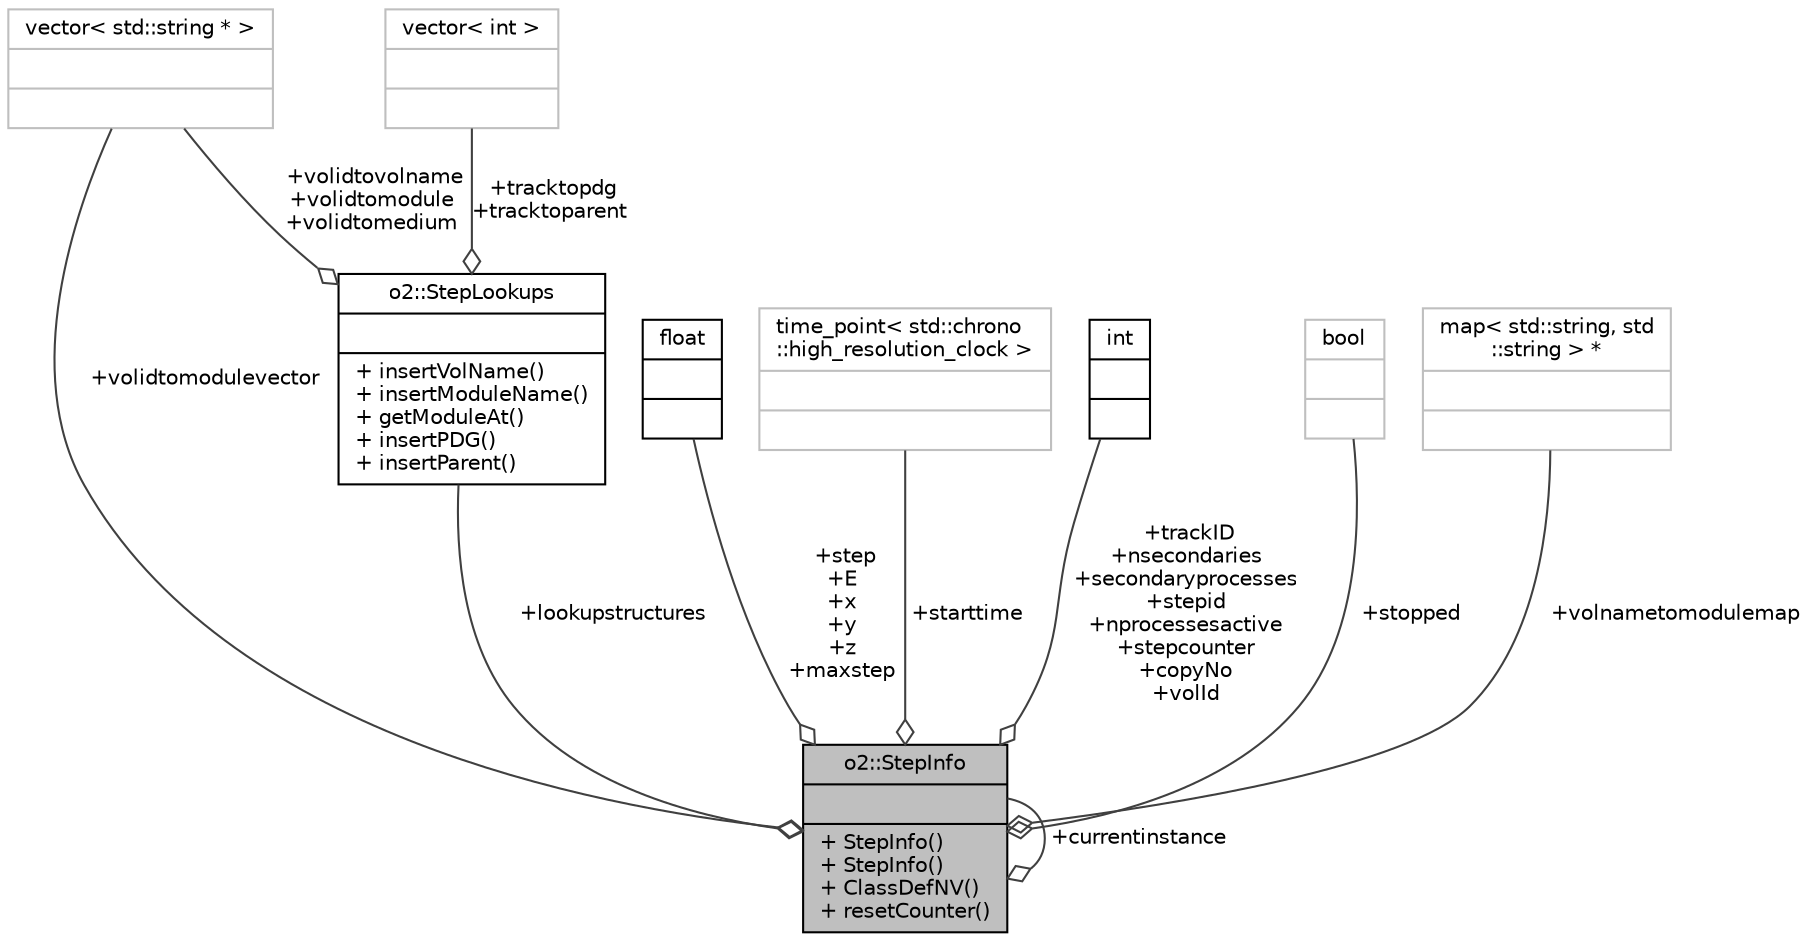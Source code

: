 digraph "o2::StepInfo"
{
 // INTERACTIVE_SVG=YES
  bgcolor="transparent";
  edge [fontname="Helvetica",fontsize="10",labelfontname="Helvetica",labelfontsize="10"];
  node [fontname="Helvetica",fontsize="10",shape=record];
  Node1 [label="{o2::StepInfo\n||+ StepInfo()\l+ StepInfo()\l+ ClassDefNV()\l+ resetCounter()\l}",height=0.2,width=0.4,color="black", fillcolor="grey75", style="filled" fontcolor="black"];
  Node1 -> Node1 [color="grey25",fontsize="10",style="solid",label=" +currentinstance" ,arrowhead="odiamond",fontname="Helvetica"];
  Node2 -> Node1 [color="grey25",fontsize="10",style="solid",label=" +volidtomodulevector" ,arrowhead="odiamond",fontname="Helvetica"];
  Node2 [label="{vector\< std::string * \>\n||}",height=0.2,width=0.4,color="grey75"];
  Node3 -> Node1 [color="grey25",fontsize="10",style="solid",label=" +step\n+E\n+x\n+y\n+z\n+maxstep" ,arrowhead="odiamond",fontname="Helvetica"];
  Node3 [label="{float\n||}",height=0.2,width=0.4,color="black",URL="$d4/dc3/classfloat.html"];
  Node4 -> Node1 [color="grey25",fontsize="10",style="solid",label=" +lookupstructures" ,arrowhead="odiamond",fontname="Helvetica"];
  Node4 [label="{o2::StepLookups\n||+ insertVolName()\l+ insertModuleName()\l+ getModuleAt()\l+ insertPDG()\l+ insertParent()\l}",height=0.2,width=0.4,color="black",URL="$dd/d8a/structo2_1_1StepLookups.html"];
  Node5 -> Node4 [color="grey25",fontsize="10",style="solid",label=" +tracktopdg\n+tracktoparent" ,arrowhead="odiamond",fontname="Helvetica"];
  Node5 [label="{vector\< int \>\n||}",height=0.2,width=0.4,color="grey75"];
  Node2 -> Node4 [color="grey25",fontsize="10",style="solid",label=" +volidtovolname\n+volidtomodule\n+volidtomedium" ,arrowhead="odiamond",fontname="Helvetica"];
  Node6 -> Node1 [color="grey25",fontsize="10",style="solid",label=" +starttime" ,arrowhead="odiamond",fontname="Helvetica"];
  Node6 [label="{time_point\< std::chrono\l::high_resolution_clock \>\n||}",height=0.2,width=0.4,color="grey75"];
  Node7 -> Node1 [color="grey25",fontsize="10",style="solid",label=" +trackID\n+nsecondaries\n+secondaryprocesses\n+stepid\n+nprocessesactive\n+stepcounter\n+copyNo\n+volId" ,arrowhead="odiamond",fontname="Helvetica"];
  Node7 [label="{int\n||}",height=0.2,width=0.4,color="black",URL="$d1/da0/classint.html"];
  Node8 -> Node1 [color="grey25",fontsize="10",style="solid",label=" +stopped" ,arrowhead="odiamond",fontname="Helvetica"];
  Node8 [label="{bool\n||}",height=0.2,width=0.4,color="grey75"];
  Node9 -> Node1 [color="grey25",fontsize="10",style="solid",label=" +volnametomodulemap" ,arrowhead="odiamond",fontname="Helvetica"];
  Node9 [label="{map\< std::string, std\l::string \> *\n||}",height=0.2,width=0.4,color="grey75"];
}
